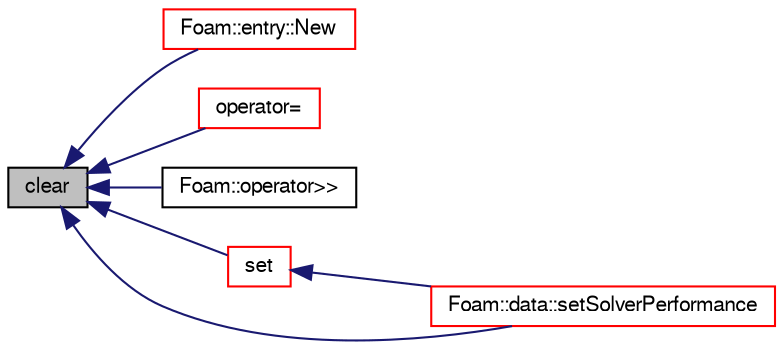 digraph "clear"
{
  bgcolor="transparent";
  edge [fontname="FreeSans",fontsize="10",labelfontname="FreeSans",labelfontsize="10"];
  node [fontname="FreeSans",fontsize="10",shape=record];
  rankdir="LR";
  Node34664 [label="clear",height=0.2,width=0.4,color="black", fillcolor="grey75", style="filled", fontcolor="black"];
  Node34664 -> Node34665 [dir="back",color="midnightblue",fontsize="10",style="solid",fontname="FreeSans"];
  Node34665 [label="Foam::entry::New",height=0.2,width=0.4,color="red",URL="$a26022.html#a8a226a546ec766d55192e65b55f87715",tooltip="Construct from Istream and insert into dictionary. "];
  Node34664 -> Node34667 [dir="back",color="midnightblue",fontsize="10",style="solid",fontname="FreeSans"];
  Node34667 [label="operator=",height=0.2,width=0.4,color="red",URL="$a26014.html#adafa7d7ab8619be2da838542945c8c90"];
  Node34664 -> Node34671 [dir="back",color="midnightblue",fontsize="10",style="solid",fontname="FreeSans"];
  Node34671 [label="Foam::operator\>\>",height=0.2,width=0.4,color="black",URL="$a21124.html#a0349ad00d7d28c685bdd8e8cce210641"];
  Node34664 -> Node34672 [dir="back",color="midnightblue",fontsize="10",style="solid",fontname="FreeSans"];
  Node34672 [label="set",height=0.2,width=0.4,color="red",URL="$a26014.html#a8396ca7a6d20d7aeebc8b1ac9e18460b",tooltip="Assign a new entry, overwrite any existing entry. "];
  Node34672 -> Node34699 [dir="back",color="midnightblue",fontsize="10",style="solid",fontname="FreeSans"];
  Node34699 [label="Foam::data::setSolverPerformance",height=0.2,width=0.4,color="red",URL="$a27106.html#a190c1e728c1cb63d3dd25d34aaf2fde3",tooltip="Add/set the solverPerformance entry for the named field. "];
  Node34664 -> Node34699 [dir="back",color="midnightblue",fontsize="10",style="solid",fontname="FreeSans"];
}
